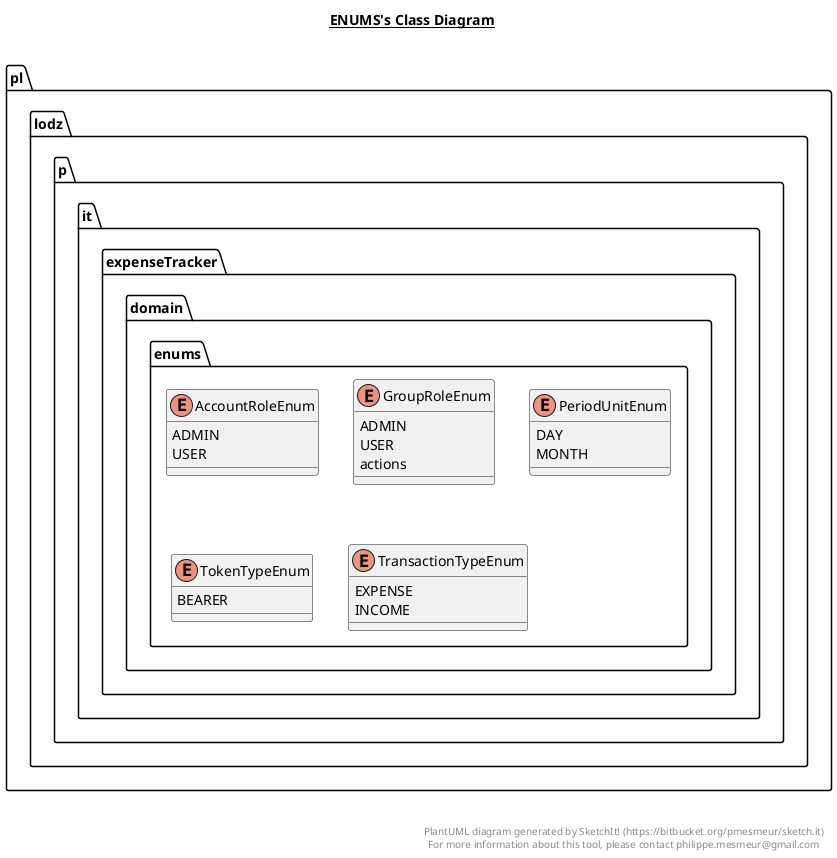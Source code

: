 @startuml

title __ENUMS's Class Diagram__\n

  namespace pl.lodz.p.it.expenseTracker {
    namespace domain.enums {
      enum AccountRoleEnum {
        ADMIN
        USER
      }
    }
  }
  

  namespace pl.lodz.p.it.expenseTracker {
    namespace domain.enums {
      enum GroupRoleEnum {
        ADMIN
        USER
        actions
      }
    }
  }
  

  namespace pl.lodz.p.it.expenseTracker {
    namespace domain.enums {
      enum PeriodUnitEnum {
        DAY
        MONTH
      }
    }
  }
  

  namespace pl.lodz.p.it.expenseTracker {
    namespace domain.enums {
      enum TokenTypeEnum {
        BEARER
      }
    }
  }
  

  namespace pl.lodz.p.it.expenseTracker {
    namespace domain.enums {
      enum TransactionTypeEnum {
        EXPENSE
        INCOME
      }
    }
  }
  



right footer


PlantUML diagram generated by SketchIt! (https://bitbucket.org/pmesmeur/sketch.it)
For more information about this tool, please contact philippe.mesmeur@gmail.com
endfooter

@enduml
